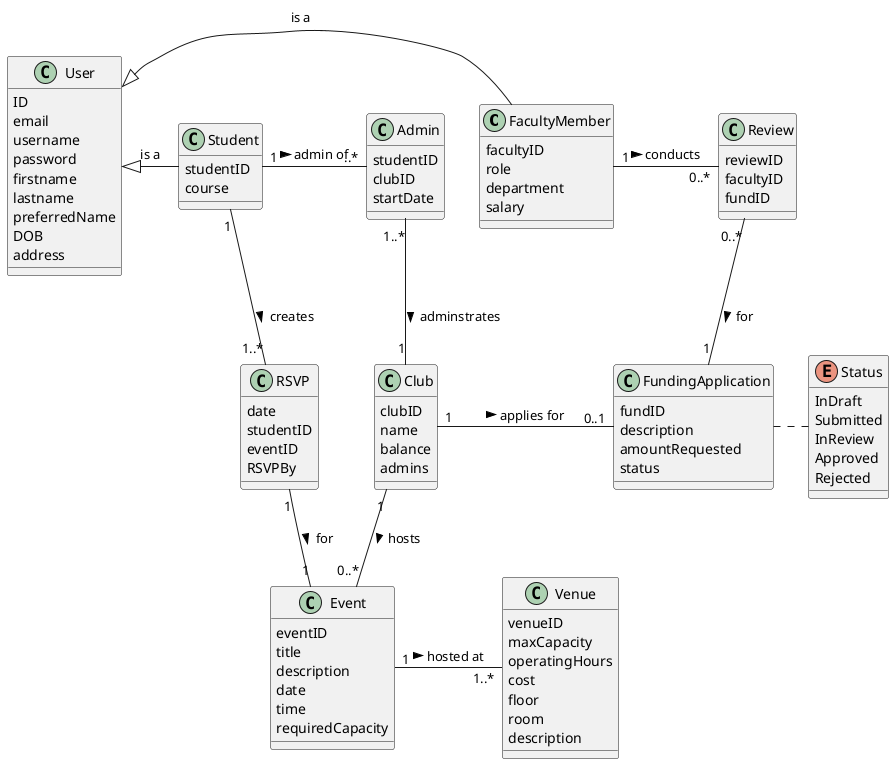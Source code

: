@startuml "Domain Model"
FacultyMember "1" - "0..*" Review : conducts >
Student "1" - "..*" Admin : admin of >
Admin "1..*" -- "1" Club : adminstrates >
User <|- Student : is a
User <|- FacultyMember : is a
Event "1" - "1..*" Venue : hosted at >
Club "1" - "0..1" FundingApplication : applies for >
Review "0..*" -- "1" FundingApplication : for >
FundingApplication . Status
RSVP "1" -- "1" Event : for >
Club "1" -- "0..*" Event : hosts >
Student "1" -- "1..*" RSVP : creates >

'Note: shortcut for preview is Alt + D / option + D

class User {
    ID 
    email
    username
    password 
    firstname 
    lastname 
    preferredName 
    DOB 
    address 
}

class Review {
    reviewID
    facultyID
    fundID
}

class Student {
    studentID
    course 
}

class FacultyMember {
    facultyID
    role 
    department 
    salary
}

class Event {
    eventID
    title 
    description 
    date
    time
    requiredCapacity 
}

class Venue {
    venueID
    maxCapacity
    operatingHours 
    cost 
    floor
    room
    description
}

class Club {
    clubID
    name
    balance 
    admins
}

class FundingApplication {
    fundID
    description
    amountRequested 
    status 
}

enum Status {
    InDraft
    Submitted 
    InReview 
    Approved
    Rejected
}

class RSVP {
    date
    studentID
    eventID
    RSVPBy
}

class Admin {
    studentID
    clubID 
    startDate
}


@enduml